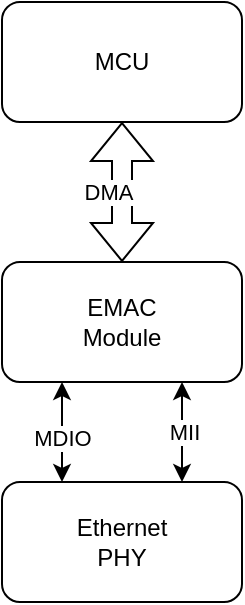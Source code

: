 <mxfile version="25.0.2">
  <diagram name="Seite-1" id="Z7mFPT0-UZtydEo8EjYu">
    <mxGraphModel dx="2074" dy="1196" grid="1" gridSize="10" guides="1" tooltips="1" connect="1" arrows="1" fold="1" page="1" pageScale="1" pageWidth="827" pageHeight="1169" math="0" shadow="0">
      <root>
        <mxCell id="0" />
        <mxCell id="1" parent="0" />
        <mxCell id="DYgm9E52cmsQ21_e-iDY-1" value="MCU" style="rounded=1;whiteSpace=wrap;html=1;" vertex="1" parent="1">
          <mxGeometry width="120" height="60" as="geometry" />
        </mxCell>
        <mxCell id="DYgm9E52cmsQ21_e-iDY-2" value="" style="shape=flexArrow;endArrow=classic;startArrow=classic;html=1;rounded=0;entryX=0.5;entryY=1;entryDx=0;entryDy=0;" edge="1" parent="1" target="DYgm9E52cmsQ21_e-iDY-1">
          <mxGeometry width="100" height="100" relative="1" as="geometry">
            <mxPoint x="60" y="130" as="sourcePoint" />
            <mxPoint x="166" y="310" as="targetPoint" />
          </mxGeometry>
        </mxCell>
        <mxCell id="DYgm9E52cmsQ21_e-iDY-9" value="DMA" style="edgeLabel;html=1;align=center;verticalAlign=middle;resizable=0;points=[];" vertex="1" connectable="0" parent="DYgm9E52cmsQ21_e-iDY-2">
          <mxGeometry y="7" relative="1" as="geometry">
            <mxPoint as="offset" />
          </mxGeometry>
        </mxCell>
        <mxCell id="DYgm9E52cmsQ21_e-iDY-3" value="&lt;div&gt;EMAC&lt;/div&gt;&lt;div&gt;Module&lt;/div&gt;" style="rounded=1;whiteSpace=wrap;html=1;" vertex="1" parent="1">
          <mxGeometry y="130" width="120" height="60" as="geometry" />
        </mxCell>
        <mxCell id="DYgm9E52cmsQ21_e-iDY-4" value="Ethernet&lt;div&gt;PHY&lt;/div&gt;" style="rounded=1;whiteSpace=wrap;html=1;" vertex="1" parent="1">
          <mxGeometry y="240" width="120" height="60" as="geometry" />
        </mxCell>
        <mxCell id="DYgm9E52cmsQ21_e-iDY-5" value="" style="endArrow=classic;startArrow=classic;html=1;rounded=0;entryX=0.75;entryY=0;entryDx=0;entryDy=0;exitX=0.75;exitY=1;exitDx=0;exitDy=0;" edge="1" parent="1" source="DYgm9E52cmsQ21_e-iDY-3" target="DYgm9E52cmsQ21_e-iDY-4">
          <mxGeometry width="50" height="50" relative="1" as="geometry">
            <mxPoint x="96" y="190" as="sourcePoint" />
            <mxPoint x="96" y="220" as="targetPoint" />
          </mxGeometry>
        </mxCell>
        <mxCell id="DYgm9E52cmsQ21_e-iDY-6" value="MII" style="edgeLabel;html=1;align=center;verticalAlign=middle;resizable=0;points=[];" vertex="1" connectable="0" parent="DYgm9E52cmsQ21_e-iDY-5">
          <mxGeometry y="1" relative="1" as="geometry">
            <mxPoint as="offset" />
          </mxGeometry>
        </mxCell>
        <mxCell id="DYgm9E52cmsQ21_e-iDY-7" value="" style="endArrow=classic;startArrow=classic;html=1;rounded=0;entryX=0.25;entryY=1;entryDx=0;entryDy=0;exitX=0.25;exitY=0;exitDx=0;exitDy=0;" edge="1" parent="1" source="DYgm9E52cmsQ21_e-iDY-4" target="DYgm9E52cmsQ21_e-iDY-3">
          <mxGeometry width="50" height="50" relative="1" as="geometry">
            <mxPoint x="96" y="180" as="sourcePoint" />
            <mxPoint x="146" y="130" as="targetPoint" />
            <Array as="points" />
          </mxGeometry>
        </mxCell>
        <mxCell id="DYgm9E52cmsQ21_e-iDY-8" value="MDIO" style="edgeLabel;html=1;align=center;verticalAlign=middle;resizable=0;points=[];" vertex="1" connectable="0" parent="DYgm9E52cmsQ21_e-iDY-7">
          <mxGeometry x="-0.12" relative="1" as="geometry">
            <mxPoint as="offset" />
          </mxGeometry>
        </mxCell>
      </root>
    </mxGraphModel>
  </diagram>
</mxfile>
